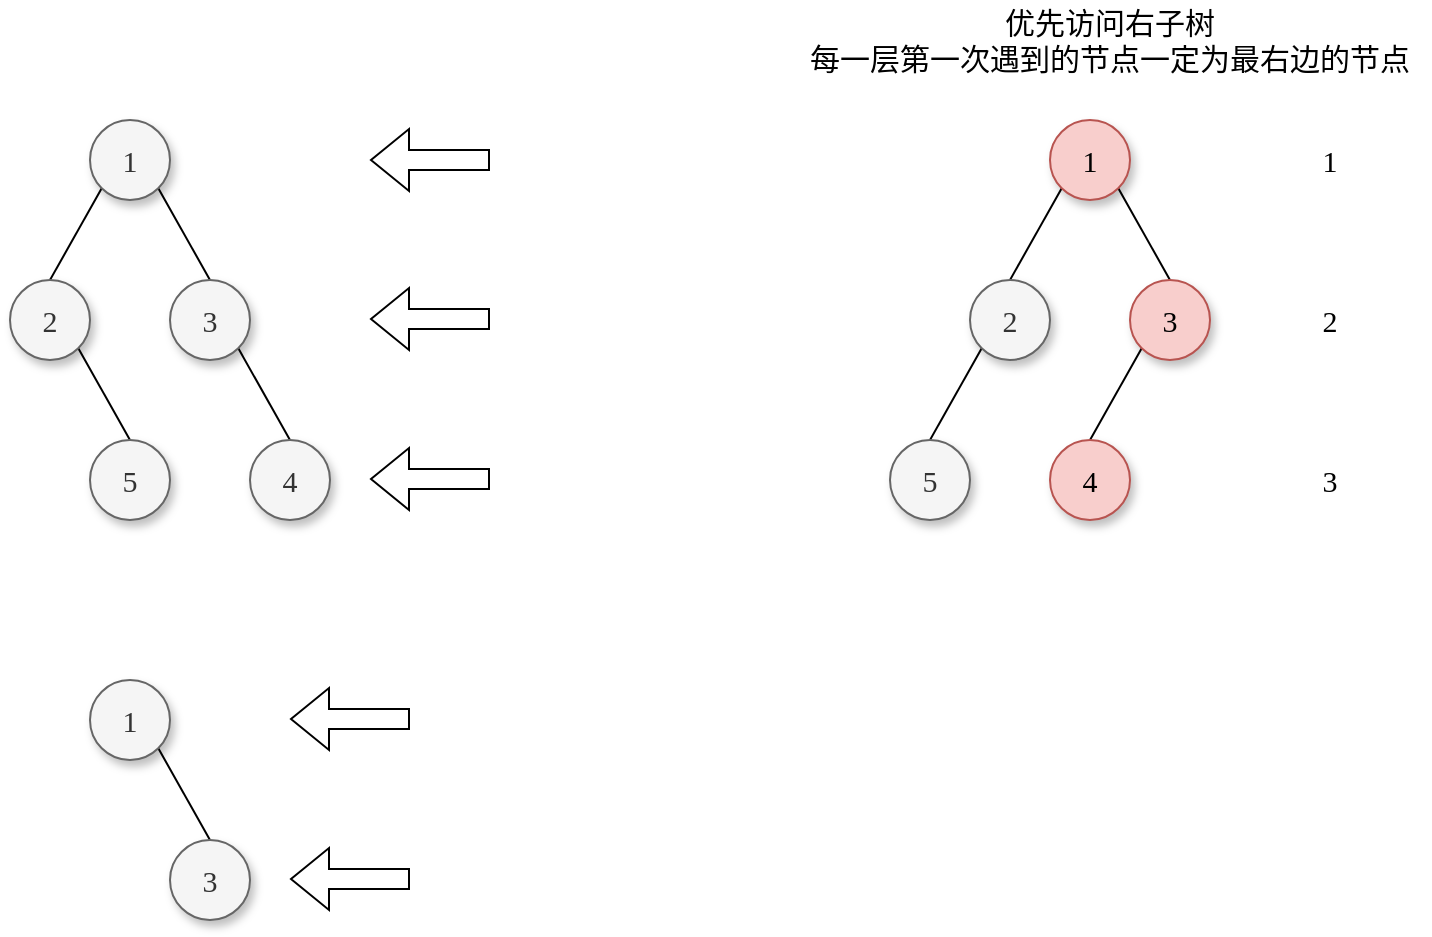 <mxfile version="16.0.3" type="github">
  <diagram id="lzh_4C2L1I8v6--wGXSy" name="第 1 页">
    <mxGraphModel dx="1886" dy="810" grid="1" gridSize="10" guides="1" tooltips="1" connect="1" arrows="1" fold="1" page="1" pageScale="1" pageWidth="827" pageHeight="1169" background="#ffffff" math="0" shadow="0">
      <root>
        <mxCell id="0" />
        <mxCell id="1" parent="0" />
        <mxCell id="Is29xfZmHGUfJ5o0wbDR-4" style="rounded=0;orthogonalLoop=1;jettySize=auto;html=1;exitX=0;exitY=1;exitDx=0;exitDy=0;entryX=0.5;entryY=0;entryDx=0;entryDy=0;fontFamily=Comic Sans MS;fontSize=15;endArrow=none;endFill=0;" parent="1" source="Is29xfZmHGUfJ5o0wbDR-1" target="Is29xfZmHGUfJ5o0wbDR-2" edge="1">
          <mxGeometry relative="1" as="geometry" />
        </mxCell>
        <mxCell id="Is29xfZmHGUfJ5o0wbDR-5" style="edgeStyle=none;rounded=0;orthogonalLoop=1;jettySize=auto;html=1;exitX=1;exitY=1;exitDx=0;exitDy=0;entryX=0.5;entryY=0;entryDx=0;entryDy=0;fontFamily=Comic Sans MS;fontSize=15;endArrow=none;endFill=0;" parent="1" source="Is29xfZmHGUfJ5o0wbDR-1" target="Is29xfZmHGUfJ5o0wbDR-3" edge="1">
          <mxGeometry relative="1" as="geometry" />
        </mxCell>
        <mxCell id="Is29xfZmHGUfJ5o0wbDR-1" value="&lt;font style=&quot;font-size: 15px&quot; face=&quot;Comic Sans MS&quot;&gt;1&lt;/font&gt;" style="ellipse;whiteSpace=wrap;html=1;aspect=fixed;fillColor=#f5f5f5;fontColor=#333333;strokeColor=#666666;shadow=1;" parent="1" vertex="1">
          <mxGeometry x="360" y="120" width="40" height="40" as="geometry" />
        </mxCell>
        <mxCell id="Is29xfZmHGUfJ5o0wbDR-10" style="edgeStyle=none;rounded=0;orthogonalLoop=1;jettySize=auto;html=1;exitX=1;exitY=1;exitDx=0;exitDy=0;entryX=0.5;entryY=0;entryDx=0;entryDy=0;fontFamily=Comic Sans MS;fontSize=15;endArrow=none;endFill=0;" parent="1" source="Is29xfZmHGUfJ5o0wbDR-2" target="Is29xfZmHGUfJ5o0wbDR-6" edge="1">
          <mxGeometry relative="1" as="geometry" />
        </mxCell>
        <mxCell id="Is29xfZmHGUfJ5o0wbDR-2" value="&lt;font style=&quot;font-size: 15px&quot; face=&quot;Comic Sans MS&quot;&gt;2&lt;/font&gt;" style="ellipse;whiteSpace=wrap;html=1;aspect=fixed;fillColor=#f5f5f5;fontColor=#333333;strokeColor=#666666;shadow=1;" parent="1" vertex="1">
          <mxGeometry x="320" y="200" width="40" height="40" as="geometry" />
        </mxCell>
        <mxCell id="Is29xfZmHGUfJ5o0wbDR-9" style="edgeStyle=none;rounded=0;orthogonalLoop=1;jettySize=auto;html=1;exitX=1;exitY=1;exitDx=0;exitDy=0;entryX=0.5;entryY=0;entryDx=0;entryDy=0;fontFamily=Comic Sans MS;fontSize=15;endArrow=none;endFill=0;" parent="1" source="Is29xfZmHGUfJ5o0wbDR-3" target="Is29xfZmHGUfJ5o0wbDR-7" edge="1">
          <mxGeometry relative="1" as="geometry" />
        </mxCell>
        <mxCell id="Is29xfZmHGUfJ5o0wbDR-3" value="&lt;font style=&quot;font-size: 15px&quot; face=&quot;Comic Sans MS&quot;&gt;3&lt;/font&gt;" style="ellipse;whiteSpace=wrap;html=1;aspect=fixed;fillColor=#f5f5f5;fontColor=#333333;strokeColor=#666666;shadow=1;" parent="1" vertex="1">
          <mxGeometry x="400" y="200" width="40" height="40" as="geometry" />
        </mxCell>
        <mxCell id="Is29xfZmHGUfJ5o0wbDR-6" value="&lt;font style=&quot;font-size: 15px&quot; face=&quot;Comic Sans MS&quot;&gt;5&lt;/font&gt;" style="ellipse;whiteSpace=wrap;html=1;aspect=fixed;fillColor=#f5f5f5;fontColor=#333333;strokeColor=#666666;shadow=1;" parent="1" vertex="1">
          <mxGeometry x="360" y="280" width="40" height="40" as="geometry" />
        </mxCell>
        <mxCell id="Is29xfZmHGUfJ5o0wbDR-7" value="&lt;font style=&quot;font-size: 15px&quot; face=&quot;Comic Sans MS&quot;&gt;4&lt;/font&gt;" style="ellipse;whiteSpace=wrap;html=1;aspect=fixed;fillColor=#f5f5f5;fontColor=#333333;strokeColor=#666666;shadow=1;" parent="1" vertex="1">
          <mxGeometry x="440" y="280" width="40" height="40" as="geometry" />
        </mxCell>
        <mxCell id="Is29xfZmHGUfJ5o0wbDR-12" style="edgeStyle=none;rounded=0;orthogonalLoop=1;jettySize=auto;html=1;exitX=1;exitY=1;exitDx=0;exitDy=0;entryX=0.5;entryY=0;entryDx=0;entryDy=0;fontFamily=Comic Sans MS;fontSize=15;endArrow=none;endFill=0;" parent="1" source="Is29xfZmHGUfJ5o0wbDR-13" target="Is29xfZmHGUfJ5o0wbDR-17" edge="1">
          <mxGeometry relative="1" as="geometry" />
        </mxCell>
        <mxCell id="Is29xfZmHGUfJ5o0wbDR-13" value="&lt;font style=&quot;font-size: 15px&quot; face=&quot;Comic Sans MS&quot;&gt;1&lt;/font&gt;" style="ellipse;whiteSpace=wrap;html=1;aspect=fixed;fillColor=#f5f5f5;fontColor=#333333;strokeColor=#666666;shadow=1;" parent="1" vertex="1">
          <mxGeometry x="360" y="400" width="40" height="40" as="geometry" />
        </mxCell>
        <mxCell id="Is29xfZmHGUfJ5o0wbDR-17" value="&lt;font style=&quot;font-size: 15px&quot; face=&quot;Comic Sans MS&quot;&gt;3&lt;/font&gt;" style="ellipse;whiteSpace=wrap;html=1;aspect=fixed;fillColor=#f5f5f5;fontColor=#333333;strokeColor=#666666;shadow=1;" parent="1" vertex="1">
          <mxGeometry x="400" y="480" width="40" height="40" as="geometry" />
        </mxCell>
        <mxCell id="Is29xfZmHGUfJ5o0wbDR-20" value="" style="shape=flexArrow;endArrow=classic;html=1;rounded=0;fontFamily=Comic Sans MS;fontSize=15;" parent="1" edge="1">
          <mxGeometry width="50" height="50" relative="1" as="geometry">
            <mxPoint x="560" y="140" as="sourcePoint" />
            <mxPoint x="500" y="140" as="targetPoint" />
          </mxGeometry>
        </mxCell>
        <mxCell id="Is29xfZmHGUfJ5o0wbDR-21" value="" style="shape=flexArrow;endArrow=classic;html=1;rounded=0;fontFamily=Comic Sans MS;fontSize=15;" parent="1" edge="1">
          <mxGeometry width="50" height="50" relative="1" as="geometry">
            <mxPoint x="560" y="219.5" as="sourcePoint" />
            <mxPoint x="500" y="219.5" as="targetPoint" />
          </mxGeometry>
        </mxCell>
        <mxCell id="Is29xfZmHGUfJ5o0wbDR-22" value="" style="shape=flexArrow;endArrow=classic;html=1;rounded=0;fontFamily=Comic Sans MS;fontSize=15;" parent="1" edge="1">
          <mxGeometry width="50" height="50" relative="1" as="geometry">
            <mxPoint x="560" y="299.5" as="sourcePoint" />
            <mxPoint x="500" y="299.5" as="targetPoint" />
          </mxGeometry>
        </mxCell>
        <mxCell id="Is29xfZmHGUfJ5o0wbDR-23" value="" style="shape=flexArrow;endArrow=classic;html=1;rounded=0;fontFamily=Comic Sans MS;fontSize=15;" parent="1" edge="1">
          <mxGeometry width="50" height="50" relative="1" as="geometry">
            <mxPoint x="520" y="499.5" as="sourcePoint" />
            <mxPoint x="460" y="499.5" as="targetPoint" />
          </mxGeometry>
        </mxCell>
        <mxCell id="Is29xfZmHGUfJ5o0wbDR-24" value="" style="shape=flexArrow;endArrow=classic;html=1;rounded=0;fontFamily=Comic Sans MS;fontSize=15;" parent="1" edge="1">
          <mxGeometry width="50" height="50" relative="1" as="geometry">
            <mxPoint x="520" y="419.5" as="sourcePoint" />
            <mxPoint x="460" y="419.5" as="targetPoint" />
          </mxGeometry>
        </mxCell>
        <mxCell id="UtpTkdg5UJU4XPHg0_gV-1" style="rounded=0;orthogonalLoop=1;jettySize=auto;html=1;exitX=0;exitY=1;exitDx=0;exitDy=0;entryX=0.5;entryY=0;entryDx=0;entryDy=0;fontFamily=Comic Sans MS;fontSize=15;endArrow=none;endFill=0;" edge="1" parent="1" source="UtpTkdg5UJU4XPHg0_gV-3" target="UtpTkdg5UJU4XPHg0_gV-5">
          <mxGeometry relative="1" as="geometry" />
        </mxCell>
        <mxCell id="UtpTkdg5UJU4XPHg0_gV-2" style="edgeStyle=none;rounded=0;orthogonalLoop=1;jettySize=auto;html=1;exitX=1;exitY=1;exitDx=0;exitDy=0;entryX=0.5;entryY=0;entryDx=0;entryDy=0;fontFamily=Comic Sans MS;fontSize=15;endArrow=none;endFill=0;" edge="1" parent="1" source="UtpTkdg5UJU4XPHg0_gV-3" target="UtpTkdg5UJU4XPHg0_gV-7">
          <mxGeometry relative="1" as="geometry" />
        </mxCell>
        <mxCell id="UtpTkdg5UJU4XPHg0_gV-3" value="&lt;font style=&quot;font-size: 15px&quot; face=&quot;Comic Sans MS&quot;&gt;1&lt;/font&gt;" style="ellipse;whiteSpace=wrap;html=1;aspect=fixed;fillColor=#f8cecc;strokeColor=#b85450;shadow=1;" vertex="1" parent="1">
          <mxGeometry x="840" y="120" width="40" height="40" as="geometry" />
        </mxCell>
        <mxCell id="UtpTkdg5UJU4XPHg0_gV-4" style="edgeStyle=none;rounded=0;orthogonalLoop=1;jettySize=auto;html=1;exitX=0;exitY=1;exitDx=0;exitDy=0;entryX=0.5;entryY=0;entryDx=0;entryDy=0;fontFamily=Comic Sans MS;fontSize=15;endArrow=none;endFill=0;" edge="1" parent="1" source="UtpTkdg5UJU4XPHg0_gV-5" target="UtpTkdg5UJU4XPHg0_gV-8">
          <mxGeometry relative="1" as="geometry" />
        </mxCell>
        <mxCell id="UtpTkdg5UJU4XPHg0_gV-5" value="&lt;font style=&quot;font-size: 15px&quot; face=&quot;Comic Sans MS&quot;&gt;2&lt;/font&gt;" style="ellipse;whiteSpace=wrap;html=1;aspect=fixed;fillColor=#f5f5f5;fontColor=#333333;strokeColor=#666666;shadow=1;" vertex="1" parent="1">
          <mxGeometry x="800" y="200" width="40" height="40" as="geometry" />
        </mxCell>
        <mxCell id="UtpTkdg5UJU4XPHg0_gV-6" style="edgeStyle=none;rounded=0;orthogonalLoop=1;jettySize=auto;html=1;exitX=0;exitY=1;exitDx=0;exitDy=0;entryX=0.5;entryY=0;entryDx=0;entryDy=0;fontFamily=Comic Sans MS;fontSize=15;endArrow=none;endFill=0;" edge="1" parent="1" source="UtpTkdg5UJU4XPHg0_gV-7" target="UtpTkdg5UJU4XPHg0_gV-9">
          <mxGeometry relative="1" as="geometry" />
        </mxCell>
        <mxCell id="UtpTkdg5UJU4XPHg0_gV-7" value="&lt;font style=&quot;font-size: 15px&quot; face=&quot;Comic Sans MS&quot;&gt;3&lt;/font&gt;" style="ellipse;whiteSpace=wrap;html=1;aspect=fixed;fillColor=#f8cecc;strokeColor=#b85450;shadow=1;" vertex="1" parent="1">
          <mxGeometry x="880" y="200" width="40" height="40" as="geometry" />
        </mxCell>
        <mxCell id="UtpTkdg5UJU4XPHg0_gV-8" value="&lt;font style=&quot;font-size: 15px&quot; face=&quot;Comic Sans MS&quot;&gt;5&lt;/font&gt;" style="ellipse;whiteSpace=wrap;html=1;aspect=fixed;fillColor=#f5f5f5;fontColor=#333333;strokeColor=#666666;shadow=1;" vertex="1" parent="1">
          <mxGeometry x="760" y="280" width="40" height="40" as="geometry" />
        </mxCell>
        <mxCell id="UtpTkdg5UJU4XPHg0_gV-9" value="&lt;font style=&quot;font-size: 15px&quot; face=&quot;Comic Sans MS&quot;&gt;4&lt;/font&gt;" style="ellipse;whiteSpace=wrap;html=1;aspect=fixed;fillColor=#f8cecc;strokeColor=#b85450;shadow=1;" vertex="1" parent="1">
          <mxGeometry x="840" y="280" width="40" height="40" as="geometry" />
        </mxCell>
        <mxCell id="UtpTkdg5UJU4XPHg0_gV-13" value="1" style="text;html=1;strokeColor=none;fillColor=none;align=center;verticalAlign=middle;whiteSpace=wrap;rounded=0;fontFamily=Comic Sans MS;fontSize=15;opacity=0;" vertex="1" parent="1">
          <mxGeometry x="960" y="120" width="40" height="40" as="geometry" />
        </mxCell>
        <mxCell id="UtpTkdg5UJU4XPHg0_gV-14" value="2" style="text;html=1;strokeColor=none;fillColor=none;align=center;verticalAlign=middle;whiteSpace=wrap;rounded=0;fontFamily=Comic Sans MS;fontSize=15;opacity=0;" vertex="1" parent="1">
          <mxGeometry x="960" y="200" width="40" height="40" as="geometry" />
        </mxCell>
        <mxCell id="UtpTkdg5UJU4XPHg0_gV-15" value="3" style="text;html=1;strokeColor=none;fillColor=none;align=center;verticalAlign=middle;whiteSpace=wrap;rounded=0;fontFamily=Comic Sans MS;fontSize=15;opacity=0;" vertex="1" parent="1">
          <mxGeometry x="960" y="280" width="40" height="40" as="geometry" />
        </mxCell>
        <mxCell id="UtpTkdg5UJU4XPHg0_gV-16" value="优先访问右子树&lt;br&gt;每一层第一次遇到的节点一定为最右边的节点" style="text;html=1;strokeColor=none;fillColor=none;align=center;verticalAlign=middle;whiteSpace=wrap;rounded=0;fontFamily=Comic Sans MS;fontSize=15;opacity=0;" vertex="1" parent="1">
          <mxGeometry x="710" y="60" width="320" height="40" as="geometry" />
        </mxCell>
      </root>
    </mxGraphModel>
  </diagram>
</mxfile>
